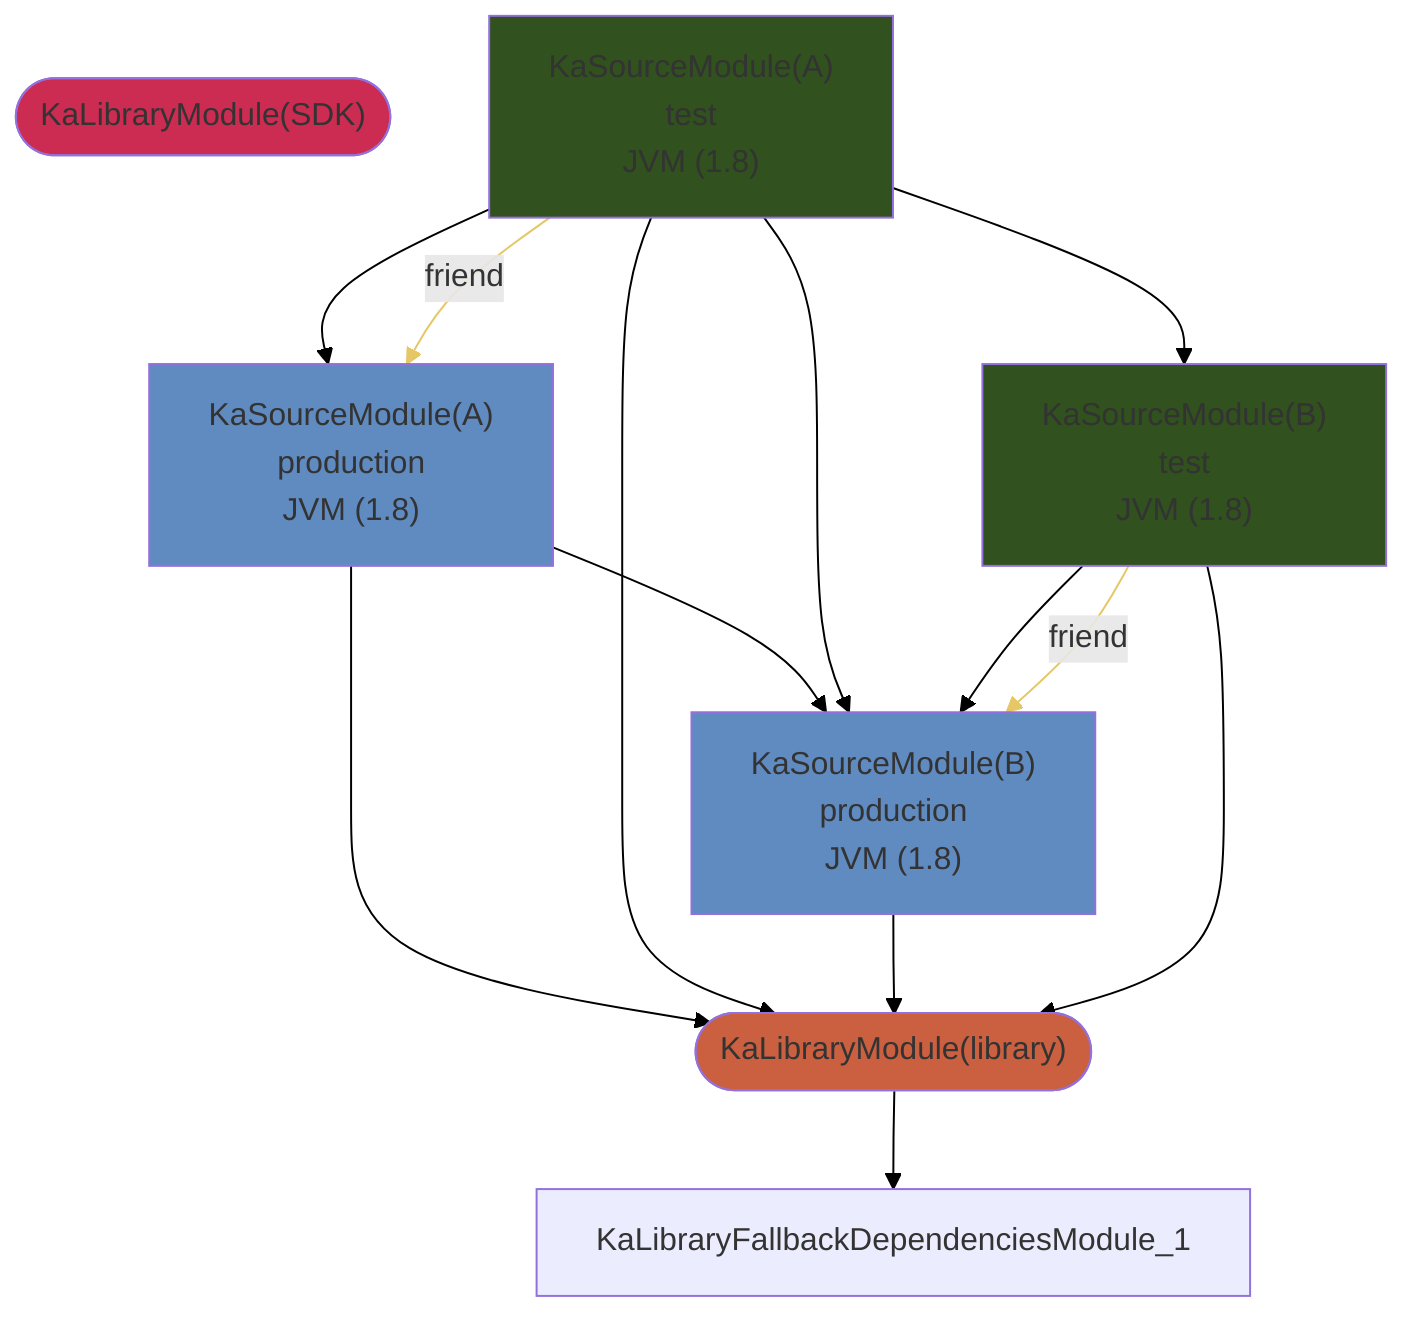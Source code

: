 graph TD
  KaLibraryModule_0(["KaLibraryModule(SDK)"])
  KaLibraryModule_1(["KaLibraryModule(library)"])
  KaSourceModule_2["KaSourceModule(A)<br />production<br />JVM (1.8)"]
  KaSourceModule_3["KaSourceModule(A)<br />test<br />JVM (1.8)"]
  KaSourceModule_4["KaSourceModule(B)<br />production<br />JVM (1.8)"]
  KaSourceModule_5["KaSourceModule(B)<br />test<br />JVM (1.8)"]
  style KaLibraryModule_0 fill:#CC2B52
  style KaLibraryModule_1 fill:#CB6040
  style KaSourceModule_2 fill:#608BC1
  style KaSourceModule_3 fill:#31511E
  style KaSourceModule_4 fill:#608BC1
  style KaSourceModule_5 fill:#31511E
  KaLibraryModule_1 --> KaLibraryFallbackDependenciesModule_1
  KaSourceModule_2 --> KaLibraryModule_1
  KaSourceModule_2 --> KaSourceModule_4
  KaSourceModule_3 --> KaLibraryModule_1
  KaSourceModule_3 --> KaSourceModule_2
  KaSourceModule_3 --> KaSourceModule_4
  KaSourceModule_3 --> KaSourceModule_5
  KaSourceModule_4 --> KaLibraryModule_1
  KaSourceModule_5 --> KaLibraryModule_1
  KaSourceModule_5 --> KaSourceModule_4
  KaSourceModule_3 --friend--> KaSourceModule_2
  KaSourceModule_5 --friend--> KaSourceModule_4
  linkStyle 0 stroke:black
  linkStyle 1 stroke:black
  linkStyle 2 stroke:black
  linkStyle 3 stroke:black
  linkStyle 4 stroke:black
  linkStyle 5 stroke:black
  linkStyle 6 stroke:black
  linkStyle 7 stroke:black
  linkStyle 8 stroke:black
  linkStyle 9 stroke:black
  linkStyle 10 stroke:#E6C767
  linkStyle 11 stroke:#E6C767